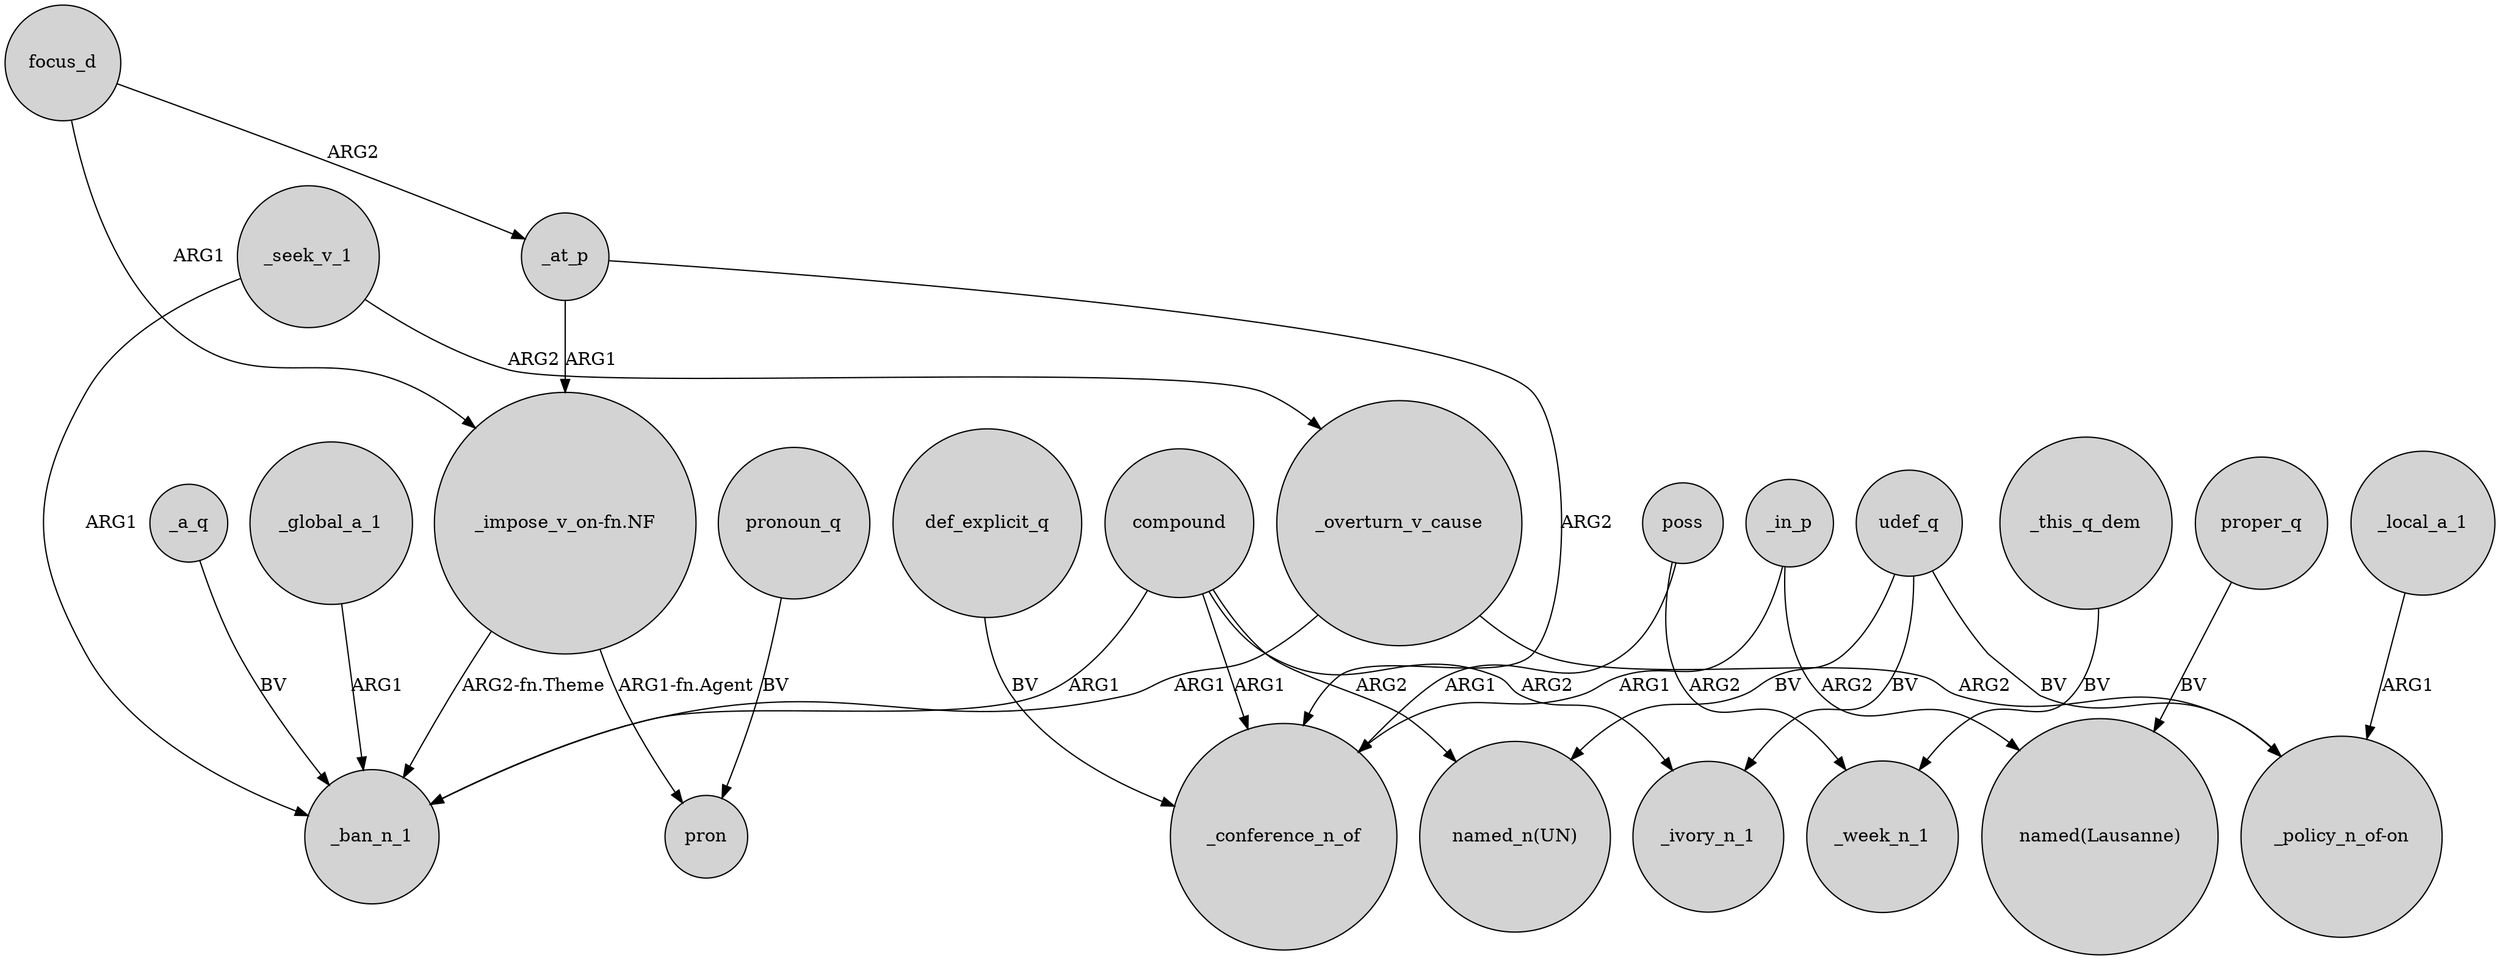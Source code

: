 digraph {
	node [shape=circle style=filled]
	_seek_v_1 -> _ban_n_1 [label=ARG1]
	compound -> _ban_n_1 [label=ARG1]
	focus_d -> "_impose_v_on-fn.NF" [label=ARG1]
	_overturn_v_cause -> _ban_n_1 [label=ARG1]
	compound -> _conference_n_of [label=ARG1]
	def_explicit_q -> _conference_n_of [label=BV]
	_a_q -> _ban_n_1 [label=BV]
	focus_d -> _at_p [label=ARG2]
	udef_q -> "_policy_n_of-on" [label=BV]
	proper_q -> "named(Lausanne)" [label=BV]
	"_impose_v_on-fn.NF" -> _ban_n_1 [label="ARG2-fn.Theme"]
	poss -> _conference_n_of [label=ARG1]
	poss -> _week_n_1 [label=ARG2]
	udef_q -> "named_n(UN)" [label=BV]
	"_impose_v_on-fn.NF" -> pron [label="ARG1-fn.Agent"]
	_at_p -> "_impose_v_on-fn.NF" [label=ARG1]
	_seek_v_1 -> _overturn_v_cause [label=ARG2]
	pronoun_q -> pron [label=BV]
	_this_q_dem -> _week_n_1 [label=BV]
	_in_p -> _conference_n_of [label=ARG1]
	_at_p -> _conference_n_of [label=ARG2]
	compound -> "named_n(UN)" [label=ARG2]
	_global_a_1 -> _ban_n_1 [label=ARG1]
	compound -> _ivory_n_1 [label=ARG2]
	_overturn_v_cause -> "_policy_n_of-on" [label=ARG2]
	udef_q -> _ivory_n_1 [label=BV]
	_local_a_1 -> "_policy_n_of-on" [label=ARG1]
	_in_p -> "named(Lausanne)" [label=ARG2]
}
